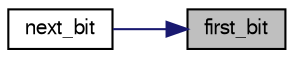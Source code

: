 digraph "first_bit"
{
 // LATEX_PDF_SIZE
  bgcolor="transparent";
  edge [fontname="FreeSans",fontsize="10",labelfontname="FreeSans",labelfontsize="10"];
  node [fontname="FreeSans",fontsize="10",shape=record];
  rankdir="RL";
  Node1 [label="first_bit",height=0.2,width=0.4,color="black", fillcolor="grey75", style="filled", fontcolor="black",tooltip="Search the first bit set."];
  Node1 -> Node2 [dir="back",color="midnightblue",fontsize="10",style="solid",fontname="FreeSans"];
  Node2 [label="next_bit",height=0.2,width=0.4,color="black",URL="$bit_8c.html#adfa26d202be21ef86dbfbcf4c16ac9d5",tooltip="Search the next bit set."];
}
